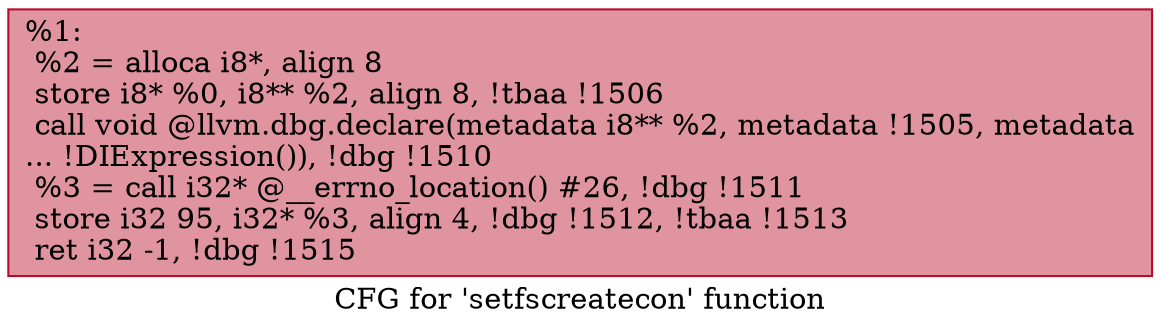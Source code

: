 digraph "CFG for 'setfscreatecon' function" {
	label="CFG for 'setfscreatecon' function";

	Node0x162be10 [shape=record,color="#b70d28ff", style=filled, fillcolor="#b70d2870",label="{%1:\l  %2 = alloca i8*, align 8\l  store i8* %0, i8** %2, align 8, !tbaa !1506\l  call void @llvm.dbg.declare(metadata i8** %2, metadata !1505, metadata\l... !DIExpression()), !dbg !1510\l  %3 = call i32* @__errno_location() #26, !dbg !1511\l  store i32 95, i32* %3, align 4, !dbg !1512, !tbaa !1513\l  ret i32 -1, !dbg !1515\l}"];
}
